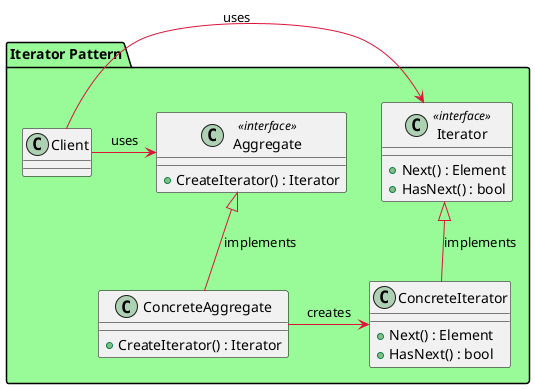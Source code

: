 @startuml

!define RECTANGLE class

skinparam class {
    BackgroundColor<<T>> Wheat
    BorderColor Black
    ArrowColor Crimson
}

skinparam package {
    BackgroundColor PaleGreen
}

package "Iterator Pattern" {
  RECTANGLE Iterator<<interface>> {
    +Next() : Element
    +HasNext() : bool
  }

  RECTANGLE ConcreteIterator {
    +Next() : Element
    +HasNext() : bool
  }

  RECTANGLE Aggregate<<interface>> {
    +CreateIterator() : Iterator
  }

  RECTANGLE ConcreteAggregate {
    +CreateIterator() : Iterator
  }

  RECTANGLE Client {
  }

  Iterator <|-- ConcreteIterator : implements
  Aggregate <|-- ConcreteAggregate : implements
  ConcreteAggregate -right-> ConcreteIterator : creates
  Client -> Aggregate : uses
  Client -> Iterator : uses

}

@enduml
